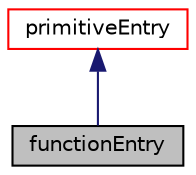 digraph "functionEntry"
{
  bgcolor="transparent";
  edge [fontname="Helvetica",fontsize="10",labelfontname="Helvetica",labelfontsize="10"];
  node [fontname="Helvetica",fontsize="10",shape=record];
  Node1 [label="functionEntry",height=0.2,width=0.4,color="black", fillcolor="grey75", style="filled" fontcolor="black"];
  Node2 -> Node1 [dir="back",color="midnightblue",fontsize="10",style="solid",fontname="Helvetica"];
  Node2 [label="primitiveEntry",height=0.2,width=0.4,color="red",URL="$classFoam_1_1primitiveEntry.html",tooltip="A keyword and a list of tokens comprise a primitiveEntry. A primitiveEntry can be read..."];
}
